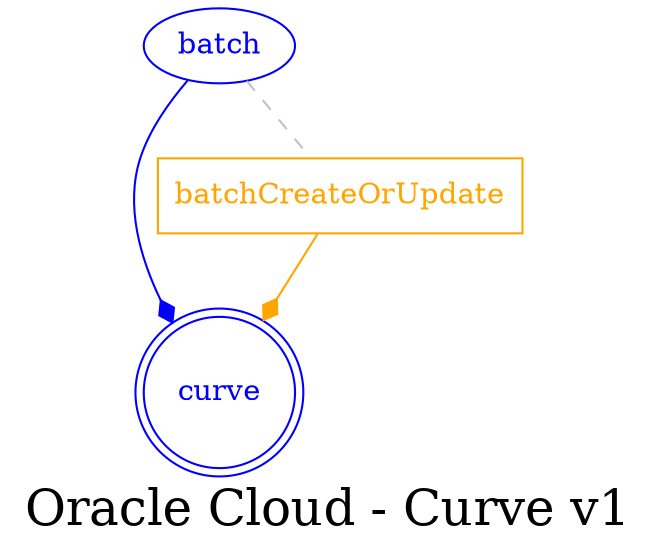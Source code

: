 digraph LexiconGraph {
graph[label="Oracle Cloud - Curve v1", fontsize=24]
splines=true
"curve" [color=blue, fontcolor=blue, shape=doublecircle]
"batchCreateOrUpdate" [color=orange, fontcolor=orange, shape=box]
"batchCreateOrUpdate" -> "curve" [color=orange, fontcolor=orange, arrowhead=diamond, arrowtail=none]
"batch" -> "batchCreateOrUpdate" [color=grey, fontcolor=grey, arrowhead=none, arrowtail=none, style=dashed]
"batch" -> "curve" [color=blue, fontcolor=blue, arrowhead=diamond, arrowtail=none]
"batch" [color=blue, fontcolor=blue, shape=ellipse]
}

